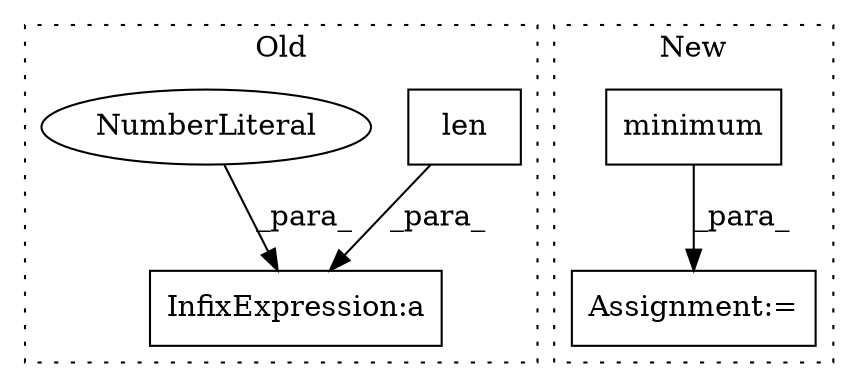 digraph G {
subgraph cluster0 {
1 [label="len" a="32" s="3678,3685" l="4,1" shape="box"];
3 [label="InfixExpression:a" a="27" s="4190" l="3" shape="box"];
4 [label="NumberLiteral" a="34" s="4193" l="1" shape="ellipse"];
label = "Old";
style="dotted";
}
subgraph cluster1 {
2 [label="minimum" a="32" s="3758,3773" l="8,1" shape="box"];
5 [label="Assignment:=" a="7" s="3751" l="1" shape="box"];
label = "New";
style="dotted";
}
1 -> 3 [label="_para_"];
2 -> 5 [label="_para_"];
4 -> 3 [label="_para_"];
}